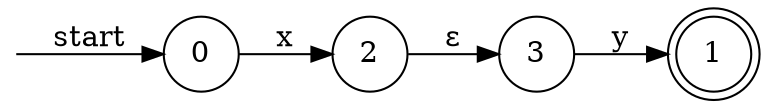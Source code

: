 digraph enfa {
    rankdir = LR;
    node [shape = circle];
    __start [style = invis, shape = point];
    __start -> "0" [ label = "start" ];
    node [shape = doublecircle]; "1"
    node [shape = circle];
    "0" -> "2" [ label = "x" ];
    "3" -> "1" [ label = "y" ];
    "2" -> "3" [ label = "&epsilon;" ];
}
